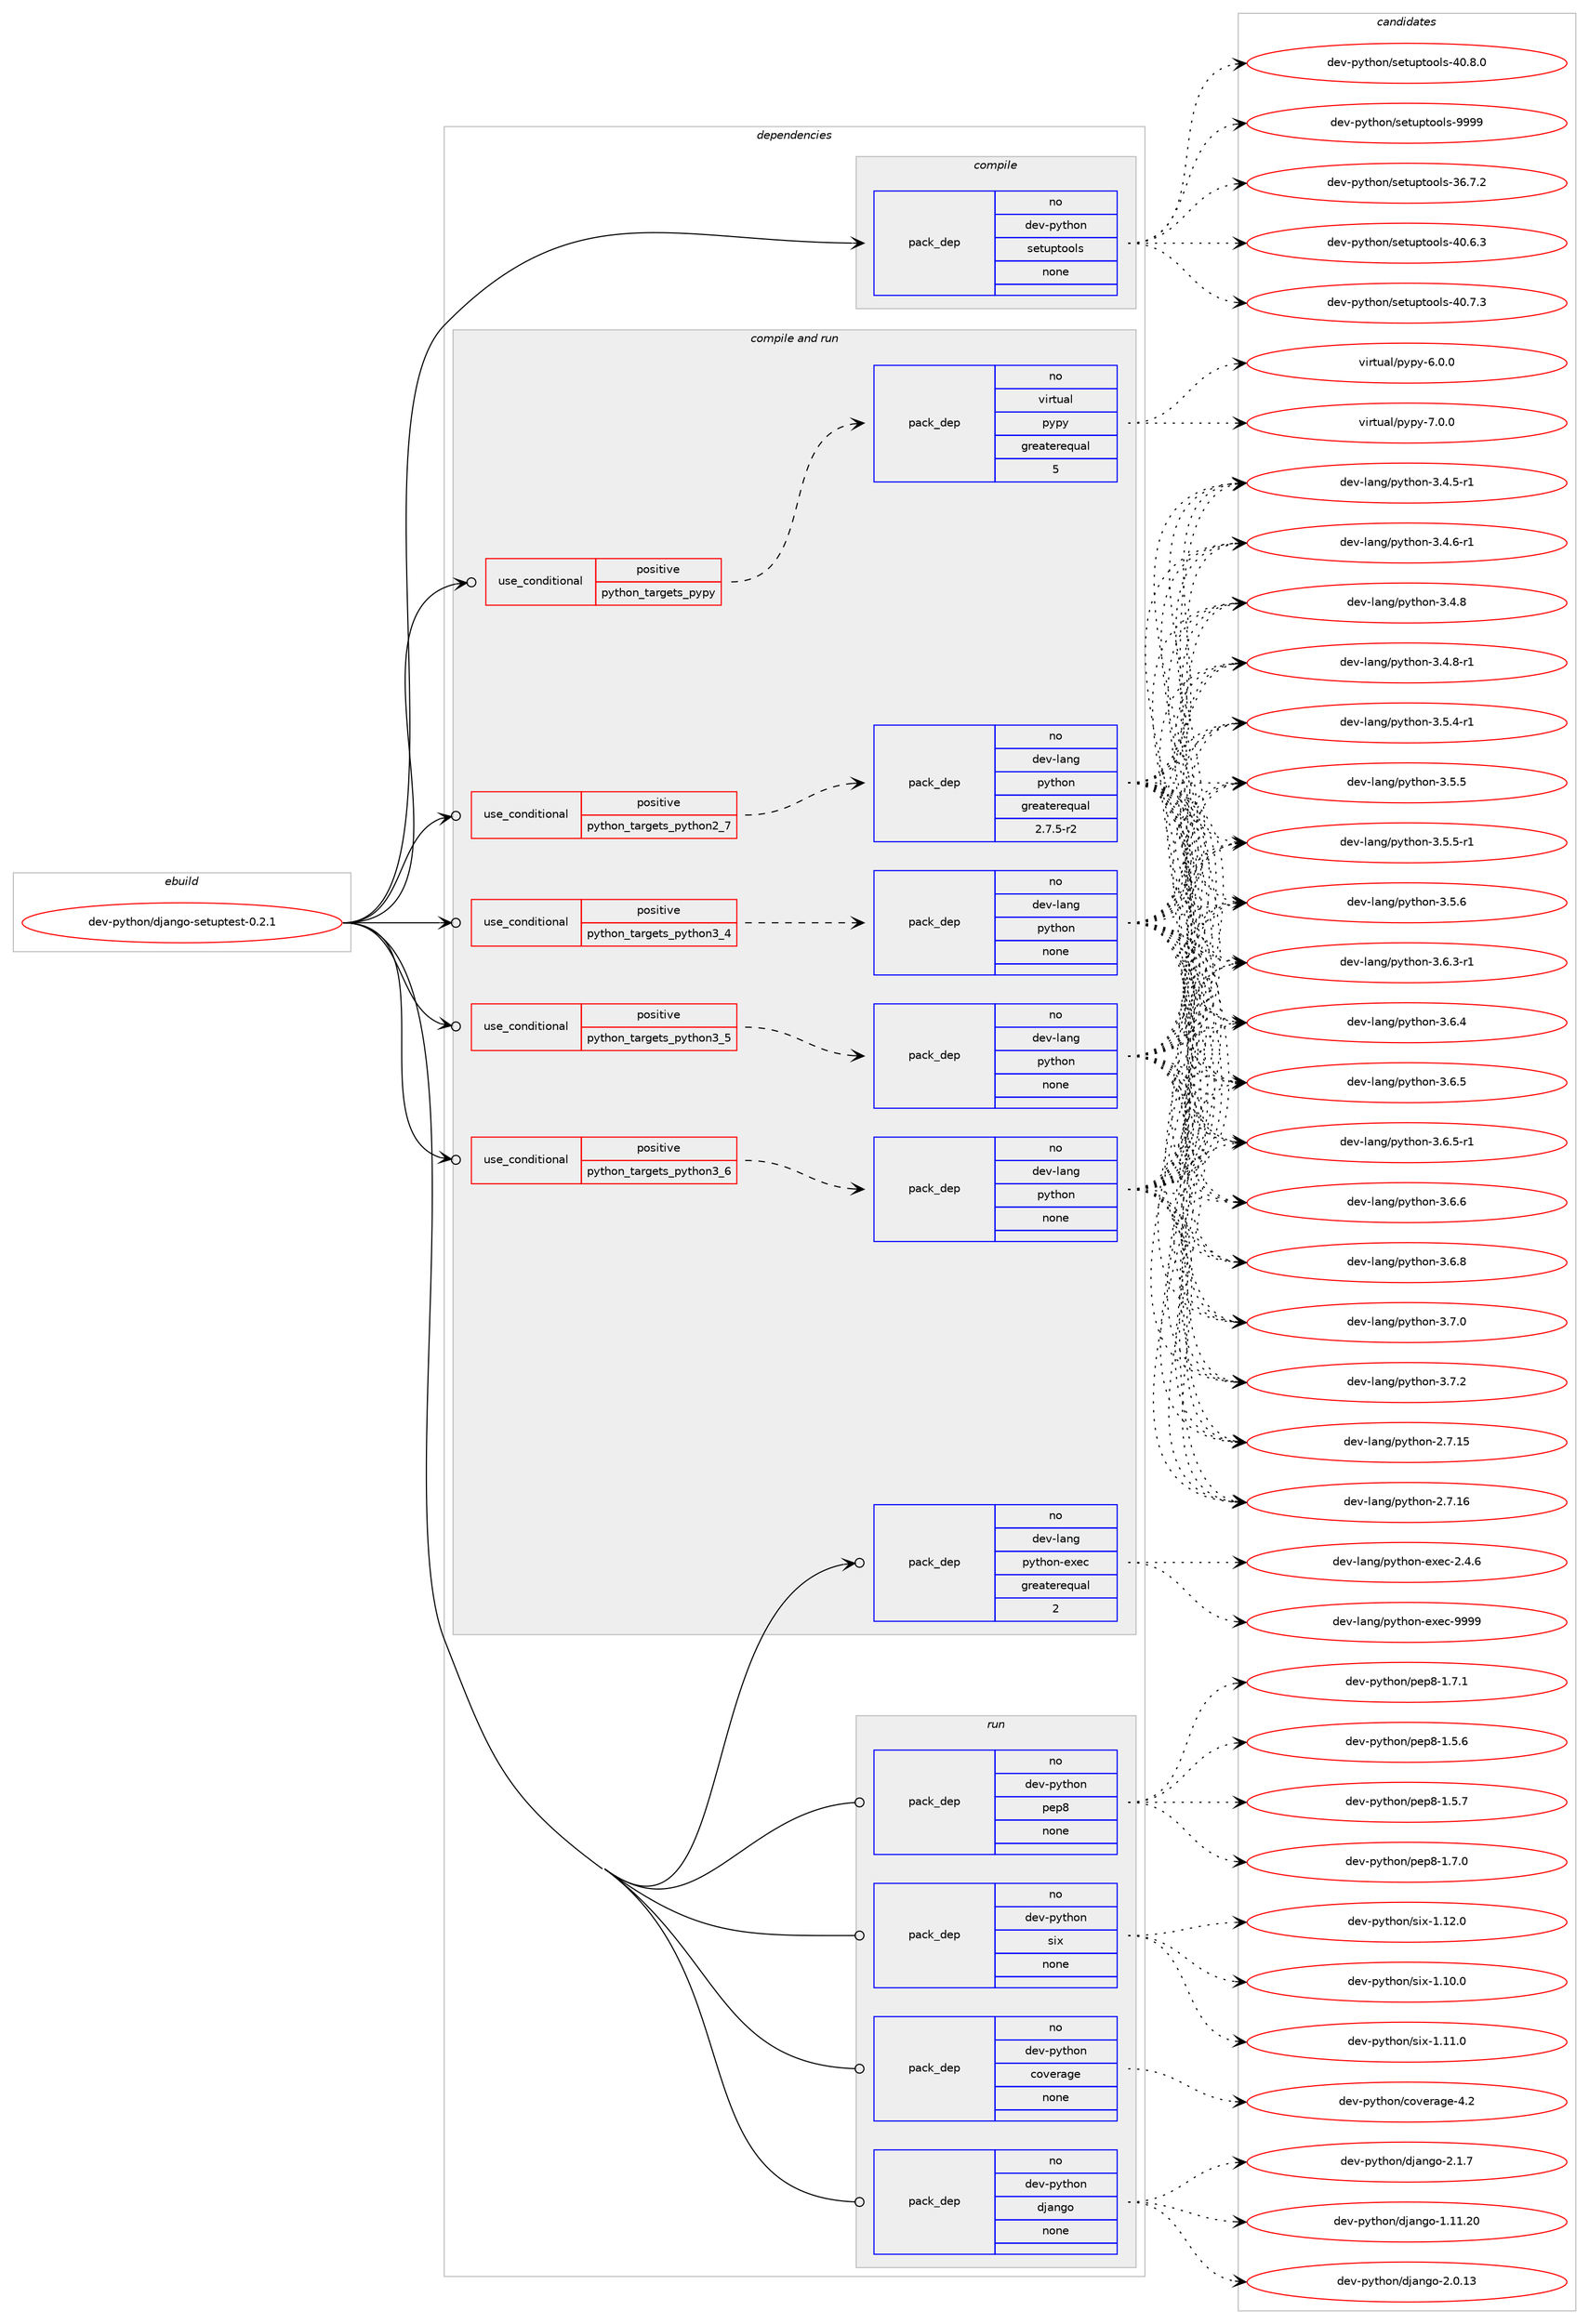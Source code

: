 digraph prolog {

# *************
# Graph options
# *************

newrank=true;
concentrate=true;
compound=true;
graph [rankdir=LR,fontname=Helvetica,fontsize=10,ranksep=1.5];#, ranksep=2.5, nodesep=0.2];
edge  [arrowhead=vee];
node  [fontname=Helvetica,fontsize=10];

# **********
# The ebuild
# **********

subgraph cluster_leftcol {
color=gray;
rank=same;
label=<<i>ebuild</i>>;
id [label="dev-python/django-setuptest-0.2.1", color=red, width=4, href="../dev-python/django-setuptest-0.2.1.svg"];
}

# ****************
# The dependencies
# ****************

subgraph cluster_midcol {
color=gray;
label=<<i>dependencies</i>>;
subgraph cluster_compile {
fillcolor="#eeeeee";
style=filled;
label=<<i>compile</i>>;
subgraph pack1009761 {
dependency1406439 [label=<<TABLE BORDER="0" CELLBORDER="1" CELLSPACING="0" CELLPADDING="4" WIDTH="220"><TR><TD ROWSPAN="6" CELLPADDING="30">pack_dep</TD></TR><TR><TD WIDTH="110">no</TD></TR><TR><TD>dev-python</TD></TR><TR><TD>setuptools</TD></TR><TR><TD>none</TD></TR><TR><TD></TD></TR></TABLE>>, shape=none, color=blue];
}
id:e -> dependency1406439:w [weight=20,style="solid",arrowhead="vee"];
}
subgraph cluster_compileandrun {
fillcolor="#eeeeee";
style=filled;
label=<<i>compile and run</i>>;
subgraph cond373422 {
dependency1406440 [label=<<TABLE BORDER="0" CELLBORDER="1" CELLSPACING="0" CELLPADDING="4"><TR><TD ROWSPAN="3" CELLPADDING="10">use_conditional</TD></TR><TR><TD>positive</TD></TR><TR><TD>python_targets_pypy</TD></TR></TABLE>>, shape=none, color=red];
subgraph pack1009762 {
dependency1406441 [label=<<TABLE BORDER="0" CELLBORDER="1" CELLSPACING="0" CELLPADDING="4" WIDTH="220"><TR><TD ROWSPAN="6" CELLPADDING="30">pack_dep</TD></TR><TR><TD WIDTH="110">no</TD></TR><TR><TD>virtual</TD></TR><TR><TD>pypy</TD></TR><TR><TD>greaterequal</TD></TR><TR><TD>5</TD></TR></TABLE>>, shape=none, color=blue];
}
dependency1406440:e -> dependency1406441:w [weight=20,style="dashed",arrowhead="vee"];
}
id:e -> dependency1406440:w [weight=20,style="solid",arrowhead="odotvee"];
subgraph cond373423 {
dependency1406442 [label=<<TABLE BORDER="0" CELLBORDER="1" CELLSPACING="0" CELLPADDING="4"><TR><TD ROWSPAN="3" CELLPADDING="10">use_conditional</TD></TR><TR><TD>positive</TD></TR><TR><TD>python_targets_python2_7</TD></TR></TABLE>>, shape=none, color=red];
subgraph pack1009763 {
dependency1406443 [label=<<TABLE BORDER="0" CELLBORDER="1" CELLSPACING="0" CELLPADDING="4" WIDTH="220"><TR><TD ROWSPAN="6" CELLPADDING="30">pack_dep</TD></TR><TR><TD WIDTH="110">no</TD></TR><TR><TD>dev-lang</TD></TR><TR><TD>python</TD></TR><TR><TD>greaterequal</TD></TR><TR><TD>2.7.5-r2</TD></TR></TABLE>>, shape=none, color=blue];
}
dependency1406442:e -> dependency1406443:w [weight=20,style="dashed",arrowhead="vee"];
}
id:e -> dependency1406442:w [weight=20,style="solid",arrowhead="odotvee"];
subgraph cond373424 {
dependency1406444 [label=<<TABLE BORDER="0" CELLBORDER="1" CELLSPACING="0" CELLPADDING="4"><TR><TD ROWSPAN="3" CELLPADDING="10">use_conditional</TD></TR><TR><TD>positive</TD></TR><TR><TD>python_targets_python3_4</TD></TR></TABLE>>, shape=none, color=red];
subgraph pack1009764 {
dependency1406445 [label=<<TABLE BORDER="0" CELLBORDER="1" CELLSPACING="0" CELLPADDING="4" WIDTH="220"><TR><TD ROWSPAN="6" CELLPADDING="30">pack_dep</TD></TR><TR><TD WIDTH="110">no</TD></TR><TR><TD>dev-lang</TD></TR><TR><TD>python</TD></TR><TR><TD>none</TD></TR><TR><TD></TD></TR></TABLE>>, shape=none, color=blue];
}
dependency1406444:e -> dependency1406445:w [weight=20,style="dashed",arrowhead="vee"];
}
id:e -> dependency1406444:w [weight=20,style="solid",arrowhead="odotvee"];
subgraph cond373425 {
dependency1406446 [label=<<TABLE BORDER="0" CELLBORDER="1" CELLSPACING="0" CELLPADDING="4"><TR><TD ROWSPAN="3" CELLPADDING="10">use_conditional</TD></TR><TR><TD>positive</TD></TR><TR><TD>python_targets_python3_5</TD></TR></TABLE>>, shape=none, color=red];
subgraph pack1009765 {
dependency1406447 [label=<<TABLE BORDER="0" CELLBORDER="1" CELLSPACING="0" CELLPADDING="4" WIDTH="220"><TR><TD ROWSPAN="6" CELLPADDING="30">pack_dep</TD></TR><TR><TD WIDTH="110">no</TD></TR><TR><TD>dev-lang</TD></TR><TR><TD>python</TD></TR><TR><TD>none</TD></TR><TR><TD></TD></TR></TABLE>>, shape=none, color=blue];
}
dependency1406446:e -> dependency1406447:w [weight=20,style="dashed",arrowhead="vee"];
}
id:e -> dependency1406446:w [weight=20,style="solid",arrowhead="odotvee"];
subgraph cond373426 {
dependency1406448 [label=<<TABLE BORDER="0" CELLBORDER="1" CELLSPACING="0" CELLPADDING="4"><TR><TD ROWSPAN="3" CELLPADDING="10">use_conditional</TD></TR><TR><TD>positive</TD></TR><TR><TD>python_targets_python3_6</TD></TR></TABLE>>, shape=none, color=red];
subgraph pack1009766 {
dependency1406449 [label=<<TABLE BORDER="0" CELLBORDER="1" CELLSPACING="0" CELLPADDING="4" WIDTH="220"><TR><TD ROWSPAN="6" CELLPADDING="30">pack_dep</TD></TR><TR><TD WIDTH="110">no</TD></TR><TR><TD>dev-lang</TD></TR><TR><TD>python</TD></TR><TR><TD>none</TD></TR><TR><TD></TD></TR></TABLE>>, shape=none, color=blue];
}
dependency1406448:e -> dependency1406449:w [weight=20,style="dashed",arrowhead="vee"];
}
id:e -> dependency1406448:w [weight=20,style="solid",arrowhead="odotvee"];
subgraph pack1009767 {
dependency1406450 [label=<<TABLE BORDER="0" CELLBORDER="1" CELLSPACING="0" CELLPADDING="4" WIDTH="220"><TR><TD ROWSPAN="6" CELLPADDING="30">pack_dep</TD></TR><TR><TD WIDTH="110">no</TD></TR><TR><TD>dev-lang</TD></TR><TR><TD>python-exec</TD></TR><TR><TD>greaterequal</TD></TR><TR><TD>2</TD></TR></TABLE>>, shape=none, color=blue];
}
id:e -> dependency1406450:w [weight=20,style="solid",arrowhead="odotvee"];
}
subgraph cluster_run {
fillcolor="#eeeeee";
style=filled;
label=<<i>run</i>>;
subgraph pack1009768 {
dependency1406451 [label=<<TABLE BORDER="0" CELLBORDER="1" CELLSPACING="0" CELLPADDING="4" WIDTH="220"><TR><TD ROWSPAN="6" CELLPADDING="30">pack_dep</TD></TR><TR><TD WIDTH="110">no</TD></TR><TR><TD>dev-python</TD></TR><TR><TD>coverage</TD></TR><TR><TD>none</TD></TR><TR><TD></TD></TR></TABLE>>, shape=none, color=blue];
}
id:e -> dependency1406451:w [weight=20,style="solid",arrowhead="odot"];
subgraph pack1009769 {
dependency1406452 [label=<<TABLE BORDER="0" CELLBORDER="1" CELLSPACING="0" CELLPADDING="4" WIDTH="220"><TR><TD ROWSPAN="6" CELLPADDING="30">pack_dep</TD></TR><TR><TD WIDTH="110">no</TD></TR><TR><TD>dev-python</TD></TR><TR><TD>django</TD></TR><TR><TD>none</TD></TR><TR><TD></TD></TR></TABLE>>, shape=none, color=blue];
}
id:e -> dependency1406452:w [weight=20,style="solid",arrowhead="odot"];
subgraph pack1009770 {
dependency1406453 [label=<<TABLE BORDER="0" CELLBORDER="1" CELLSPACING="0" CELLPADDING="4" WIDTH="220"><TR><TD ROWSPAN="6" CELLPADDING="30">pack_dep</TD></TR><TR><TD WIDTH="110">no</TD></TR><TR><TD>dev-python</TD></TR><TR><TD>pep8</TD></TR><TR><TD>none</TD></TR><TR><TD></TD></TR></TABLE>>, shape=none, color=blue];
}
id:e -> dependency1406453:w [weight=20,style="solid",arrowhead="odot"];
subgraph pack1009771 {
dependency1406454 [label=<<TABLE BORDER="0" CELLBORDER="1" CELLSPACING="0" CELLPADDING="4" WIDTH="220"><TR><TD ROWSPAN="6" CELLPADDING="30">pack_dep</TD></TR><TR><TD WIDTH="110">no</TD></TR><TR><TD>dev-python</TD></TR><TR><TD>six</TD></TR><TR><TD>none</TD></TR><TR><TD></TD></TR></TABLE>>, shape=none, color=blue];
}
id:e -> dependency1406454:w [weight=20,style="solid",arrowhead="odot"];
}
}

# **************
# The candidates
# **************

subgraph cluster_choices {
rank=same;
color=gray;
label=<<i>candidates</i>>;

subgraph choice1009761 {
color=black;
nodesep=1;
choice100101118451121211161041111104711510111611711211611111110811545515446554650 [label="dev-python/setuptools-36.7.2", color=red, width=4,href="../dev-python/setuptools-36.7.2.svg"];
choice100101118451121211161041111104711510111611711211611111110811545524846544651 [label="dev-python/setuptools-40.6.3", color=red, width=4,href="../dev-python/setuptools-40.6.3.svg"];
choice100101118451121211161041111104711510111611711211611111110811545524846554651 [label="dev-python/setuptools-40.7.3", color=red, width=4,href="../dev-python/setuptools-40.7.3.svg"];
choice100101118451121211161041111104711510111611711211611111110811545524846564648 [label="dev-python/setuptools-40.8.0", color=red, width=4,href="../dev-python/setuptools-40.8.0.svg"];
choice10010111845112121116104111110471151011161171121161111111081154557575757 [label="dev-python/setuptools-9999", color=red, width=4,href="../dev-python/setuptools-9999.svg"];
dependency1406439:e -> choice100101118451121211161041111104711510111611711211611111110811545515446554650:w [style=dotted,weight="100"];
dependency1406439:e -> choice100101118451121211161041111104711510111611711211611111110811545524846544651:w [style=dotted,weight="100"];
dependency1406439:e -> choice100101118451121211161041111104711510111611711211611111110811545524846554651:w [style=dotted,weight="100"];
dependency1406439:e -> choice100101118451121211161041111104711510111611711211611111110811545524846564648:w [style=dotted,weight="100"];
dependency1406439:e -> choice10010111845112121116104111110471151011161171121161111111081154557575757:w [style=dotted,weight="100"];
}
subgraph choice1009762 {
color=black;
nodesep=1;
choice1181051141161179710847112121112121455446484648 [label="virtual/pypy-6.0.0", color=red, width=4,href="../virtual/pypy-6.0.0.svg"];
choice1181051141161179710847112121112121455546484648 [label="virtual/pypy-7.0.0", color=red, width=4,href="../virtual/pypy-7.0.0.svg"];
dependency1406441:e -> choice1181051141161179710847112121112121455446484648:w [style=dotted,weight="100"];
dependency1406441:e -> choice1181051141161179710847112121112121455546484648:w [style=dotted,weight="100"];
}
subgraph choice1009763 {
color=black;
nodesep=1;
choice10010111845108971101034711212111610411111045504655464953 [label="dev-lang/python-2.7.15", color=red, width=4,href="../dev-lang/python-2.7.15.svg"];
choice10010111845108971101034711212111610411111045504655464954 [label="dev-lang/python-2.7.16", color=red, width=4,href="../dev-lang/python-2.7.16.svg"];
choice1001011184510897110103471121211161041111104551465246534511449 [label="dev-lang/python-3.4.5-r1", color=red, width=4,href="../dev-lang/python-3.4.5-r1.svg"];
choice1001011184510897110103471121211161041111104551465246544511449 [label="dev-lang/python-3.4.6-r1", color=red, width=4,href="../dev-lang/python-3.4.6-r1.svg"];
choice100101118451089711010347112121116104111110455146524656 [label="dev-lang/python-3.4.8", color=red, width=4,href="../dev-lang/python-3.4.8.svg"];
choice1001011184510897110103471121211161041111104551465246564511449 [label="dev-lang/python-3.4.8-r1", color=red, width=4,href="../dev-lang/python-3.4.8-r1.svg"];
choice1001011184510897110103471121211161041111104551465346524511449 [label="dev-lang/python-3.5.4-r1", color=red, width=4,href="../dev-lang/python-3.5.4-r1.svg"];
choice100101118451089711010347112121116104111110455146534653 [label="dev-lang/python-3.5.5", color=red, width=4,href="../dev-lang/python-3.5.5.svg"];
choice1001011184510897110103471121211161041111104551465346534511449 [label="dev-lang/python-3.5.5-r1", color=red, width=4,href="../dev-lang/python-3.5.5-r1.svg"];
choice100101118451089711010347112121116104111110455146534654 [label="dev-lang/python-3.5.6", color=red, width=4,href="../dev-lang/python-3.5.6.svg"];
choice1001011184510897110103471121211161041111104551465446514511449 [label="dev-lang/python-3.6.3-r1", color=red, width=4,href="../dev-lang/python-3.6.3-r1.svg"];
choice100101118451089711010347112121116104111110455146544652 [label="dev-lang/python-3.6.4", color=red, width=4,href="../dev-lang/python-3.6.4.svg"];
choice100101118451089711010347112121116104111110455146544653 [label="dev-lang/python-3.6.5", color=red, width=4,href="../dev-lang/python-3.6.5.svg"];
choice1001011184510897110103471121211161041111104551465446534511449 [label="dev-lang/python-3.6.5-r1", color=red, width=4,href="../dev-lang/python-3.6.5-r1.svg"];
choice100101118451089711010347112121116104111110455146544654 [label="dev-lang/python-3.6.6", color=red, width=4,href="../dev-lang/python-3.6.6.svg"];
choice100101118451089711010347112121116104111110455146544656 [label="dev-lang/python-3.6.8", color=red, width=4,href="../dev-lang/python-3.6.8.svg"];
choice100101118451089711010347112121116104111110455146554648 [label="dev-lang/python-3.7.0", color=red, width=4,href="../dev-lang/python-3.7.0.svg"];
choice100101118451089711010347112121116104111110455146554650 [label="dev-lang/python-3.7.2", color=red, width=4,href="../dev-lang/python-3.7.2.svg"];
dependency1406443:e -> choice10010111845108971101034711212111610411111045504655464953:w [style=dotted,weight="100"];
dependency1406443:e -> choice10010111845108971101034711212111610411111045504655464954:w [style=dotted,weight="100"];
dependency1406443:e -> choice1001011184510897110103471121211161041111104551465246534511449:w [style=dotted,weight="100"];
dependency1406443:e -> choice1001011184510897110103471121211161041111104551465246544511449:w [style=dotted,weight="100"];
dependency1406443:e -> choice100101118451089711010347112121116104111110455146524656:w [style=dotted,weight="100"];
dependency1406443:e -> choice1001011184510897110103471121211161041111104551465246564511449:w [style=dotted,weight="100"];
dependency1406443:e -> choice1001011184510897110103471121211161041111104551465346524511449:w [style=dotted,weight="100"];
dependency1406443:e -> choice100101118451089711010347112121116104111110455146534653:w [style=dotted,weight="100"];
dependency1406443:e -> choice1001011184510897110103471121211161041111104551465346534511449:w [style=dotted,weight="100"];
dependency1406443:e -> choice100101118451089711010347112121116104111110455146534654:w [style=dotted,weight="100"];
dependency1406443:e -> choice1001011184510897110103471121211161041111104551465446514511449:w [style=dotted,weight="100"];
dependency1406443:e -> choice100101118451089711010347112121116104111110455146544652:w [style=dotted,weight="100"];
dependency1406443:e -> choice100101118451089711010347112121116104111110455146544653:w [style=dotted,weight="100"];
dependency1406443:e -> choice1001011184510897110103471121211161041111104551465446534511449:w [style=dotted,weight="100"];
dependency1406443:e -> choice100101118451089711010347112121116104111110455146544654:w [style=dotted,weight="100"];
dependency1406443:e -> choice100101118451089711010347112121116104111110455146544656:w [style=dotted,weight="100"];
dependency1406443:e -> choice100101118451089711010347112121116104111110455146554648:w [style=dotted,weight="100"];
dependency1406443:e -> choice100101118451089711010347112121116104111110455146554650:w [style=dotted,weight="100"];
}
subgraph choice1009764 {
color=black;
nodesep=1;
choice10010111845108971101034711212111610411111045504655464953 [label="dev-lang/python-2.7.15", color=red, width=4,href="../dev-lang/python-2.7.15.svg"];
choice10010111845108971101034711212111610411111045504655464954 [label="dev-lang/python-2.7.16", color=red, width=4,href="../dev-lang/python-2.7.16.svg"];
choice1001011184510897110103471121211161041111104551465246534511449 [label="dev-lang/python-3.4.5-r1", color=red, width=4,href="../dev-lang/python-3.4.5-r1.svg"];
choice1001011184510897110103471121211161041111104551465246544511449 [label="dev-lang/python-3.4.6-r1", color=red, width=4,href="../dev-lang/python-3.4.6-r1.svg"];
choice100101118451089711010347112121116104111110455146524656 [label="dev-lang/python-3.4.8", color=red, width=4,href="../dev-lang/python-3.4.8.svg"];
choice1001011184510897110103471121211161041111104551465246564511449 [label="dev-lang/python-3.4.8-r1", color=red, width=4,href="../dev-lang/python-3.4.8-r1.svg"];
choice1001011184510897110103471121211161041111104551465346524511449 [label="dev-lang/python-3.5.4-r1", color=red, width=4,href="../dev-lang/python-3.5.4-r1.svg"];
choice100101118451089711010347112121116104111110455146534653 [label="dev-lang/python-3.5.5", color=red, width=4,href="../dev-lang/python-3.5.5.svg"];
choice1001011184510897110103471121211161041111104551465346534511449 [label="dev-lang/python-3.5.5-r1", color=red, width=4,href="../dev-lang/python-3.5.5-r1.svg"];
choice100101118451089711010347112121116104111110455146534654 [label="dev-lang/python-3.5.6", color=red, width=4,href="../dev-lang/python-3.5.6.svg"];
choice1001011184510897110103471121211161041111104551465446514511449 [label="dev-lang/python-3.6.3-r1", color=red, width=4,href="../dev-lang/python-3.6.3-r1.svg"];
choice100101118451089711010347112121116104111110455146544652 [label="dev-lang/python-3.6.4", color=red, width=4,href="../dev-lang/python-3.6.4.svg"];
choice100101118451089711010347112121116104111110455146544653 [label="dev-lang/python-3.6.5", color=red, width=4,href="../dev-lang/python-3.6.5.svg"];
choice1001011184510897110103471121211161041111104551465446534511449 [label="dev-lang/python-3.6.5-r1", color=red, width=4,href="../dev-lang/python-3.6.5-r1.svg"];
choice100101118451089711010347112121116104111110455146544654 [label="dev-lang/python-3.6.6", color=red, width=4,href="../dev-lang/python-3.6.6.svg"];
choice100101118451089711010347112121116104111110455146544656 [label="dev-lang/python-3.6.8", color=red, width=4,href="../dev-lang/python-3.6.8.svg"];
choice100101118451089711010347112121116104111110455146554648 [label="dev-lang/python-3.7.0", color=red, width=4,href="../dev-lang/python-3.7.0.svg"];
choice100101118451089711010347112121116104111110455146554650 [label="dev-lang/python-3.7.2", color=red, width=4,href="../dev-lang/python-3.7.2.svg"];
dependency1406445:e -> choice10010111845108971101034711212111610411111045504655464953:w [style=dotted,weight="100"];
dependency1406445:e -> choice10010111845108971101034711212111610411111045504655464954:w [style=dotted,weight="100"];
dependency1406445:e -> choice1001011184510897110103471121211161041111104551465246534511449:w [style=dotted,weight="100"];
dependency1406445:e -> choice1001011184510897110103471121211161041111104551465246544511449:w [style=dotted,weight="100"];
dependency1406445:e -> choice100101118451089711010347112121116104111110455146524656:w [style=dotted,weight="100"];
dependency1406445:e -> choice1001011184510897110103471121211161041111104551465246564511449:w [style=dotted,weight="100"];
dependency1406445:e -> choice1001011184510897110103471121211161041111104551465346524511449:w [style=dotted,weight="100"];
dependency1406445:e -> choice100101118451089711010347112121116104111110455146534653:w [style=dotted,weight="100"];
dependency1406445:e -> choice1001011184510897110103471121211161041111104551465346534511449:w [style=dotted,weight="100"];
dependency1406445:e -> choice100101118451089711010347112121116104111110455146534654:w [style=dotted,weight="100"];
dependency1406445:e -> choice1001011184510897110103471121211161041111104551465446514511449:w [style=dotted,weight="100"];
dependency1406445:e -> choice100101118451089711010347112121116104111110455146544652:w [style=dotted,weight="100"];
dependency1406445:e -> choice100101118451089711010347112121116104111110455146544653:w [style=dotted,weight="100"];
dependency1406445:e -> choice1001011184510897110103471121211161041111104551465446534511449:w [style=dotted,weight="100"];
dependency1406445:e -> choice100101118451089711010347112121116104111110455146544654:w [style=dotted,weight="100"];
dependency1406445:e -> choice100101118451089711010347112121116104111110455146544656:w [style=dotted,weight="100"];
dependency1406445:e -> choice100101118451089711010347112121116104111110455146554648:w [style=dotted,weight="100"];
dependency1406445:e -> choice100101118451089711010347112121116104111110455146554650:w [style=dotted,weight="100"];
}
subgraph choice1009765 {
color=black;
nodesep=1;
choice10010111845108971101034711212111610411111045504655464953 [label="dev-lang/python-2.7.15", color=red, width=4,href="../dev-lang/python-2.7.15.svg"];
choice10010111845108971101034711212111610411111045504655464954 [label="dev-lang/python-2.7.16", color=red, width=4,href="../dev-lang/python-2.7.16.svg"];
choice1001011184510897110103471121211161041111104551465246534511449 [label="dev-lang/python-3.4.5-r1", color=red, width=4,href="../dev-lang/python-3.4.5-r1.svg"];
choice1001011184510897110103471121211161041111104551465246544511449 [label="dev-lang/python-3.4.6-r1", color=red, width=4,href="../dev-lang/python-3.4.6-r1.svg"];
choice100101118451089711010347112121116104111110455146524656 [label="dev-lang/python-3.4.8", color=red, width=4,href="../dev-lang/python-3.4.8.svg"];
choice1001011184510897110103471121211161041111104551465246564511449 [label="dev-lang/python-3.4.8-r1", color=red, width=4,href="../dev-lang/python-3.4.8-r1.svg"];
choice1001011184510897110103471121211161041111104551465346524511449 [label="dev-lang/python-3.5.4-r1", color=red, width=4,href="../dev-lang/python-3.5.4-r1.svg"];
choice100101118451089711010347112121116104111110455146534653 [label="dev-lang/python-3.5.5", color=red, width=4,href="../dev-lang/python-3.5.5.svg"];
choice1001011184510897110103471121211161041111104551465346534511449 [label="dev-lang/python-3.5.5-r1", color=red, width=4,href="../dev-lang/python-3.5.5-r1.svg"];
choice100101118451089711010347112121116104111110455146534654 [label="dev-lang/python-3.5.6", color=red, width=4,href="../dev-lang/python-3.5.6.svg"];
choice1001011184510897110103471121211161041111104551465446514511449 [label="dev-lang/python-3.6.3-r1", color=red, width=4,href="../dev-lang/python-3.6.3-r1.svg"];
choice100101118451089711010347112121116104111110455146544652 [label="dev-lang/python-3.6.4", color=red, width=4,href="../dev-lang/python-3.6.4.svg"];
choice100101118451089711010347112121116104111110455146544653 [label="dev-lang/python-3.6.5", color=red, width=4,href="../dev-lang/python-3.6.5.svg"];
choice1001011184510897110103471121211161041111104551465446534511449 [label="dev-lang/python-3.6.5-r1", color=red, width=4,href="../dev-lang/python-3.6.5-r1.svg"];
choice100101118451089711010347112121116104111110455146544654 [label="dev-lang/python-3.6.6", color=red, width=4,href="../dev-lang/python-3.6.6.svg"];
choice100101118451089711010347112121116104111110455146544656 [label="dev-lang/python-3.6.8", color=red, width=4,href="../dev-lang/python-3.6.8.svg"];
choice100101118451089711010347112121116104111110455146554648 [label="dev-lang/python-3.7.0", color=red, width=4,href="../dev-lang/python-3.7.0.svg"];
choice100101118451089711010347112121116104111110455146554650 [label="dev-lang/python-3.7.2", color=red, width=4,href="../dev-lang/python-3.7.2.svg"];
dependency1406447:e -> choice10010111845108971101034711212111610411111045504655464953:w [style=dotted,weight="100"];
dependency1406447:e -> choice10010111845108971101034711212111610411111045504655464954:w [style=dotted,weight="100"];
dependency1406447:e -> choice1001011184510897110103471121211161041111104551465246534511449:w [style=dotted,weight="100"];
dependency1406447:e -> choice1001011184510897110103471121211161041111104551465246544511449:w [style=dotted,weight="100"];
dependency1406447:e -> choice100101118451089711010347112121116104111110455146524656:w [style=dotted,weight="100"];
dependency1406447:e -> choice1001011184510897110103471121211161041111104551465246564511449:w [style=dotted,weight="100"];
dependency1406447:e -> choice1001011184510897110103471121211161041111104551465346524511449:w [style=dotted,weight="100"];
dependency1406447:e -> choice100101118451089711010347112121116104111110455146534653:w [style=dotted,weight="100"];
dependency1406447:e -> choice1001011184510897110103471121211161041111104551465346534511449:w [style=dotted,weight="100"];
dependency1406447:e -> choice100101118451089711010347112121116104111110455146534654:w [style=dotted,weight="100"];
dependency1406447:e -> choice1001011184510897110103471121211161041111104551465446514511449:w [style=dotted,weight="100"];
dependency1406447:e -> choice100101118451089711010347112121116104111110455146544652:w [style=dotted,weight="100"];
dependency1406447:e -> choice100101118451089711010347112121116104111110455146544653:w [style=dotted,weight="100"];
dependency1406447:e -> choice1001011184510897110103471121211161041111104551465446534511449:w [style=dotted,weight="100"];
dependency1406447:e -> choice100101118451089711010347112121116104111110455146544654:w [style=dotted,weight="100"];
dependency1406447:e -> choice100101118451089711010347112121116104111110455146544656:w [style=dotted,weight="100"];
dependency1406447:e -> choice100101118451089711010347112121116104111110455146554648:w [style=dotted,weight="100"];
dependency1406447:e -> choice100101118451089711010347112121116104111110455146554650:w [style=dotted,weight="100"];
}
subgraph choice1009766 {
color=black;
nodesep=1;
choice10010111845108971101034711212111610411111045504655464953 [label="dev-lang/python-2.7.15", color=red, width=4,href="../dev-lang/python-2.7.15.svg"];
choice10010111845108971101034711212111610411111045504655464954 [label="dev-lang/python-2.7.16", color=red, width=4,href="../dev-lang/python-2.7.16.svg"];
choice1001011184510897110103471121211161041111104551465246534511449 [label="dev-lang/python-3.4.5-r1", color=red, width=4,href="../dev-lang/python-3.4.5-r1.svg"];
choice1001011184510897110103471121211161041111104551465246544511449 [label="dev-lang/python-3.4.6-r1", color=red, width=4,href="../dev-lang/python-3.4.6-r1.svg"];
choice100101118451089711010347112121116104111110455146524656 [label="dev-lang/python-3.4.8", color=red, width=4,href="../dev-lang/python-3.4.8.svg"];
choice1001011184510897110103471121211161041111104551465246564511449 [label="dev-lang/python-3.4.8-r1", color=red, width=4,href="../dev-lang/python-3.4.8-r1.svg"];
choice1001011184510897110103471121211161041111104551465346524511449 [label="dev-lang/python-3.5.4-r1", color=red, width=4,href="../dev-lang/python-3.5.4-r1.svg"];
choice100101118451089711010347112121116104111110455146534653 [label="dev-lang/python-3.5.5", color=red, width=4,href="../dev-lang/python-3.5.5.svg"];
choice1001011184510897110103471121211161041111104551465346534511449 [label="dev-lang/python-3.5.5-r1", color=red, width=4,href="../dev-lang/python-3.5.5-r1.svg"];
choice100101118451089711010347112121116104111110455146534654 [label="dev-lang/python-3.5.6", color=red, width=4,href="../dev-lang/python-3.5.6.svg"];
choice1001011184510897110103471121211161041111104551465446514511449 [label="dev-lang/python-3.6.3-r1", color=red, width=4,href="../dev-lang/python-3.6.3-r1.svg"];
choice100101118451089711010347112121116104111110455146544652 [label="dev-lang/python-3.6.4", color=red, width=4,href="../dev-lang/python-3.6.4.svg"];
choice100101118451089711010347112121116104111110455146544653 [label="dev-lang/python-3.6.5", color=red, width=4,href="../dev-lang/python-3.6.5.svg"];
choice1001011184510897110103471121211161041111104551465446534511449 [label="dev-lang/python-3.6.5-r1", color=red, width=4,href="../dev-lang/python-3.6.5-r1.svg"];
choice100101118451089711010347112121116104111110455146544654 [label="dev-lang/python-3.6.6", color=red, width=4,href="../dev-lang/python-3.6.6.svg"];
choice100101118451089711010347112121116104111110455146544656 [label="dev-lang/python-3.6.8", color=red, width=4,href="../dev-lang/python-3.6.8.svg"];
choice100101118451089711010347112121116104111110455146554648 [label="dev-lang/python-3.7.0", color=red, width=4,href="../dev-lang/python-3.7.0.svg"];
choice100101118451089711010347112121116104111110455146554650 [label="dev-lang/python-3.7.2", color=red, width=4,href="../dev-lang/python-3.7.2.svg"];
dependency1406449:e -> choice10010111845108971101034711212111610411111045504655464953:w [style=dotted,weight="100"];
dependency1406449:e -> choice10010111845108971101034711212111610411111045504655464954:w [style=dotted,weight="100"];
dependency1406449:e -> choice1001011184510897110103471121211161041111104551465246534511449:w [style=dotted,weight="100"];
dependency1406449:e -> choice1001011184510897110103471121211161041111104551465246544511449:w [style=dotted,weight="100"];
dependency1406449:e -> choice100101118451089711010347112121116104111110455146524656:w [style=dotted,weight="100"];
dependency1406449:e -> choice1001011184510897110103471121211161041111104551465246564511449:w [style=dotted,weight="100"];
dependency1406449:e -> choice1001011184510897110103471121211161041111104551465346524511449:w [style=dotted,weight="100"];
dependency1406449:e -> choice100101118451089711010347112121116104111110455146534653:w [style=dotted,weight="100"];
dependency1406449:e -> choice1001011184510897110103471121211161041111104551465346534511449:w [style=dotted,weight="100"];
dependency1406449:e -> choice100101118451089711010347112121116104111110455146534654:w [style=dotted,weight="100"];
dependency1406449:e -> choice1001011184510897110103471121211161041111104551465446514511449:w [style=dotted,weight="100"];
dependency1406449:e -> choice100101118451089711010347112121116104111110455146544652:w [style=dotted,weight="100"];
dependency1406449:e -> choice100101118451089711010347112121116104111110455146544653:w [style=dotted,weight="100"];
dependency1406449:e -> choice1001011184510897110103471121211161041111104551465446534511449:w [style=dotted,weight="100"];
dependency1406449:e -> choice100101118451089711010347112121116104111110455146544654:w [style=dotted,weight="100"];
dependency1406449:e -> choice100101118451089711010347112121116104111110455146544656:w [style=dotted,weight="100"];
dependency1406449:e -> choice100101118451089711010347112121116104111110455146554648:w [style=dotted,weight="100"];
dependency1406449:e -> choice100101118451089711010347112121116104111110455146554650:w [style=dotted,weight="100"];
}
subgraph choice1009767 {
color=black;
nodesep=1;
choice1001011184510897110103471121211161041111104510112010199455046524654 [label="dev-lang/python-exec-2.4.6", color=red, width=4,href="../dev-lang/python-exec-2.4.6.svg"];
choice10010111845108971101034711212111610411111045101120101994557575757 [label="dev-lang/python-exec-9999", color=red, width=4,href="../dev-lang/python-exec-9999.svg"];
dependency1406450:e -> choice1001011184510897110103471121211161041111104510112010199455046524654:w [style=dotted,weight="100"];
dependency1406450:e -> choice10010111845108971101034711212111610411111045101120101994557575757:w [style=dotted,weight="100"];
}
subgraph choice1009768 {
color=black;
nodesep=1;
choice1001011184511212111610411111047991111181011149710310145524650 [label="dev-python/coverage-4.2", color=red, width=4,href="../dev-python/coverage-4.2.svg"];
dependency1406451:e -> choice1001011184511212111610411111047991111181011149710310145524650:w [style=dotted,weight="100"];
}
subgraph choice1009769 {
color=black;
nodesep=1;
choice1001011184511212111610411111047100106971101031114549464949465048 [label="dev-python/django-1.11.20", color=red, width=4,href="../dev-python/django-1.11.20.svg"];
choice10010111845112121116104111110471001069711010311145504648464951 [label="dev-python/django-2.0.13", color=red, width=4,href="../dev-python/django-2.0.13.svg"];
choice100101118451121211161041111104710010697110103111455046494655 [label="dev-python/django-2.1.7", color=red, width=4,href="../dev-python/django-2.1.7.svg"];
dependency1406452:e -> choice1001011184511212111610411111047100106971101031114549464949465048:w [style=dotted,weight="100"];
dependency1406452:e -> choice10010111845112121116104111110471001069711010311145504648464951:w [style=dotted,weight="100"];
dependency1406452:e -> choice100101118451121211161041111104710010697110103111455046494655:w [style=dotted,weight="100"];
}
subgraph choice1009770 {
color=black;
nodesep=1;
choice100101118451121211161041111104711210111256454946534654 [label="dev-python/pep8-1.5.6", color=red, width=4,href="../dev-python/pep8-1.5.6.svg"];
choice100101118451121211161041111104711210111256454946534655 [label="dev-python/pep8-1.5.7", color=red, width=4,href="../dev-python/pep8-1.5.7.svg"];
choice100101118451121211161041111104711210111256454946554648 [label="dev-python/pep8-1.7.0", color=red, width=4,href="../dev-python/pep8-1.7.0.svg"];
choice100101118451121211161041111104711210111256454946554649 [label="dev-python/pep8-1.7.1", color=red, width=4,href="../dev-python/pep8-1.7.1.svg"];
dependency1406453:e -> choice100101118451121211161041111104711210111256454946534654:w [style=dotted,weight="100"];
dependency1406453:e -> choice100101118451121211161041111104711210111256454946534655:w [style=dotted,weight="100"];
dependency1406453:e -> choice100101118451121211161041111104711210111256454946554648:w [style=dotted,weight="100"];
dependency1406453:e -> choice100101118451121211161041111104711210111256454946554649:w [style=dotted,weight="100"];
}
subgraph choice1009771 {
color=black;
nodesep=1;
choice100101118451121211161041111104711510512045494649484648 [label="dev-python/six-1.10.0", color=red, width=4,href="../dev-python/six-1.10.0.svg"];
choice100101118451121211161041111104711510512045494649494648 [label="dev-python/six-1.11.0", color=red, width=4,href="../dev-python/six-1.11.0.svg"];
choice100101118451121211161041111104711510512045494649504648 [label="dev-python/six-1.12.0", color=red, width=4,href="../dev-python/six-1.12.0.svg"];
dependency1406454:e -> choice100101118451121211161041111104711510512045494649484648:w [style=dotted,weight="100"];
dependency1406454:e -> choice100101118451121211161041111104711510512045494649494648:w [style=dotted,weight="100"];
dependency1406454:e -> choice100101118451121211161041111104711510512045494649504648:w [style=dotted,weight="100"];
}
}

}
